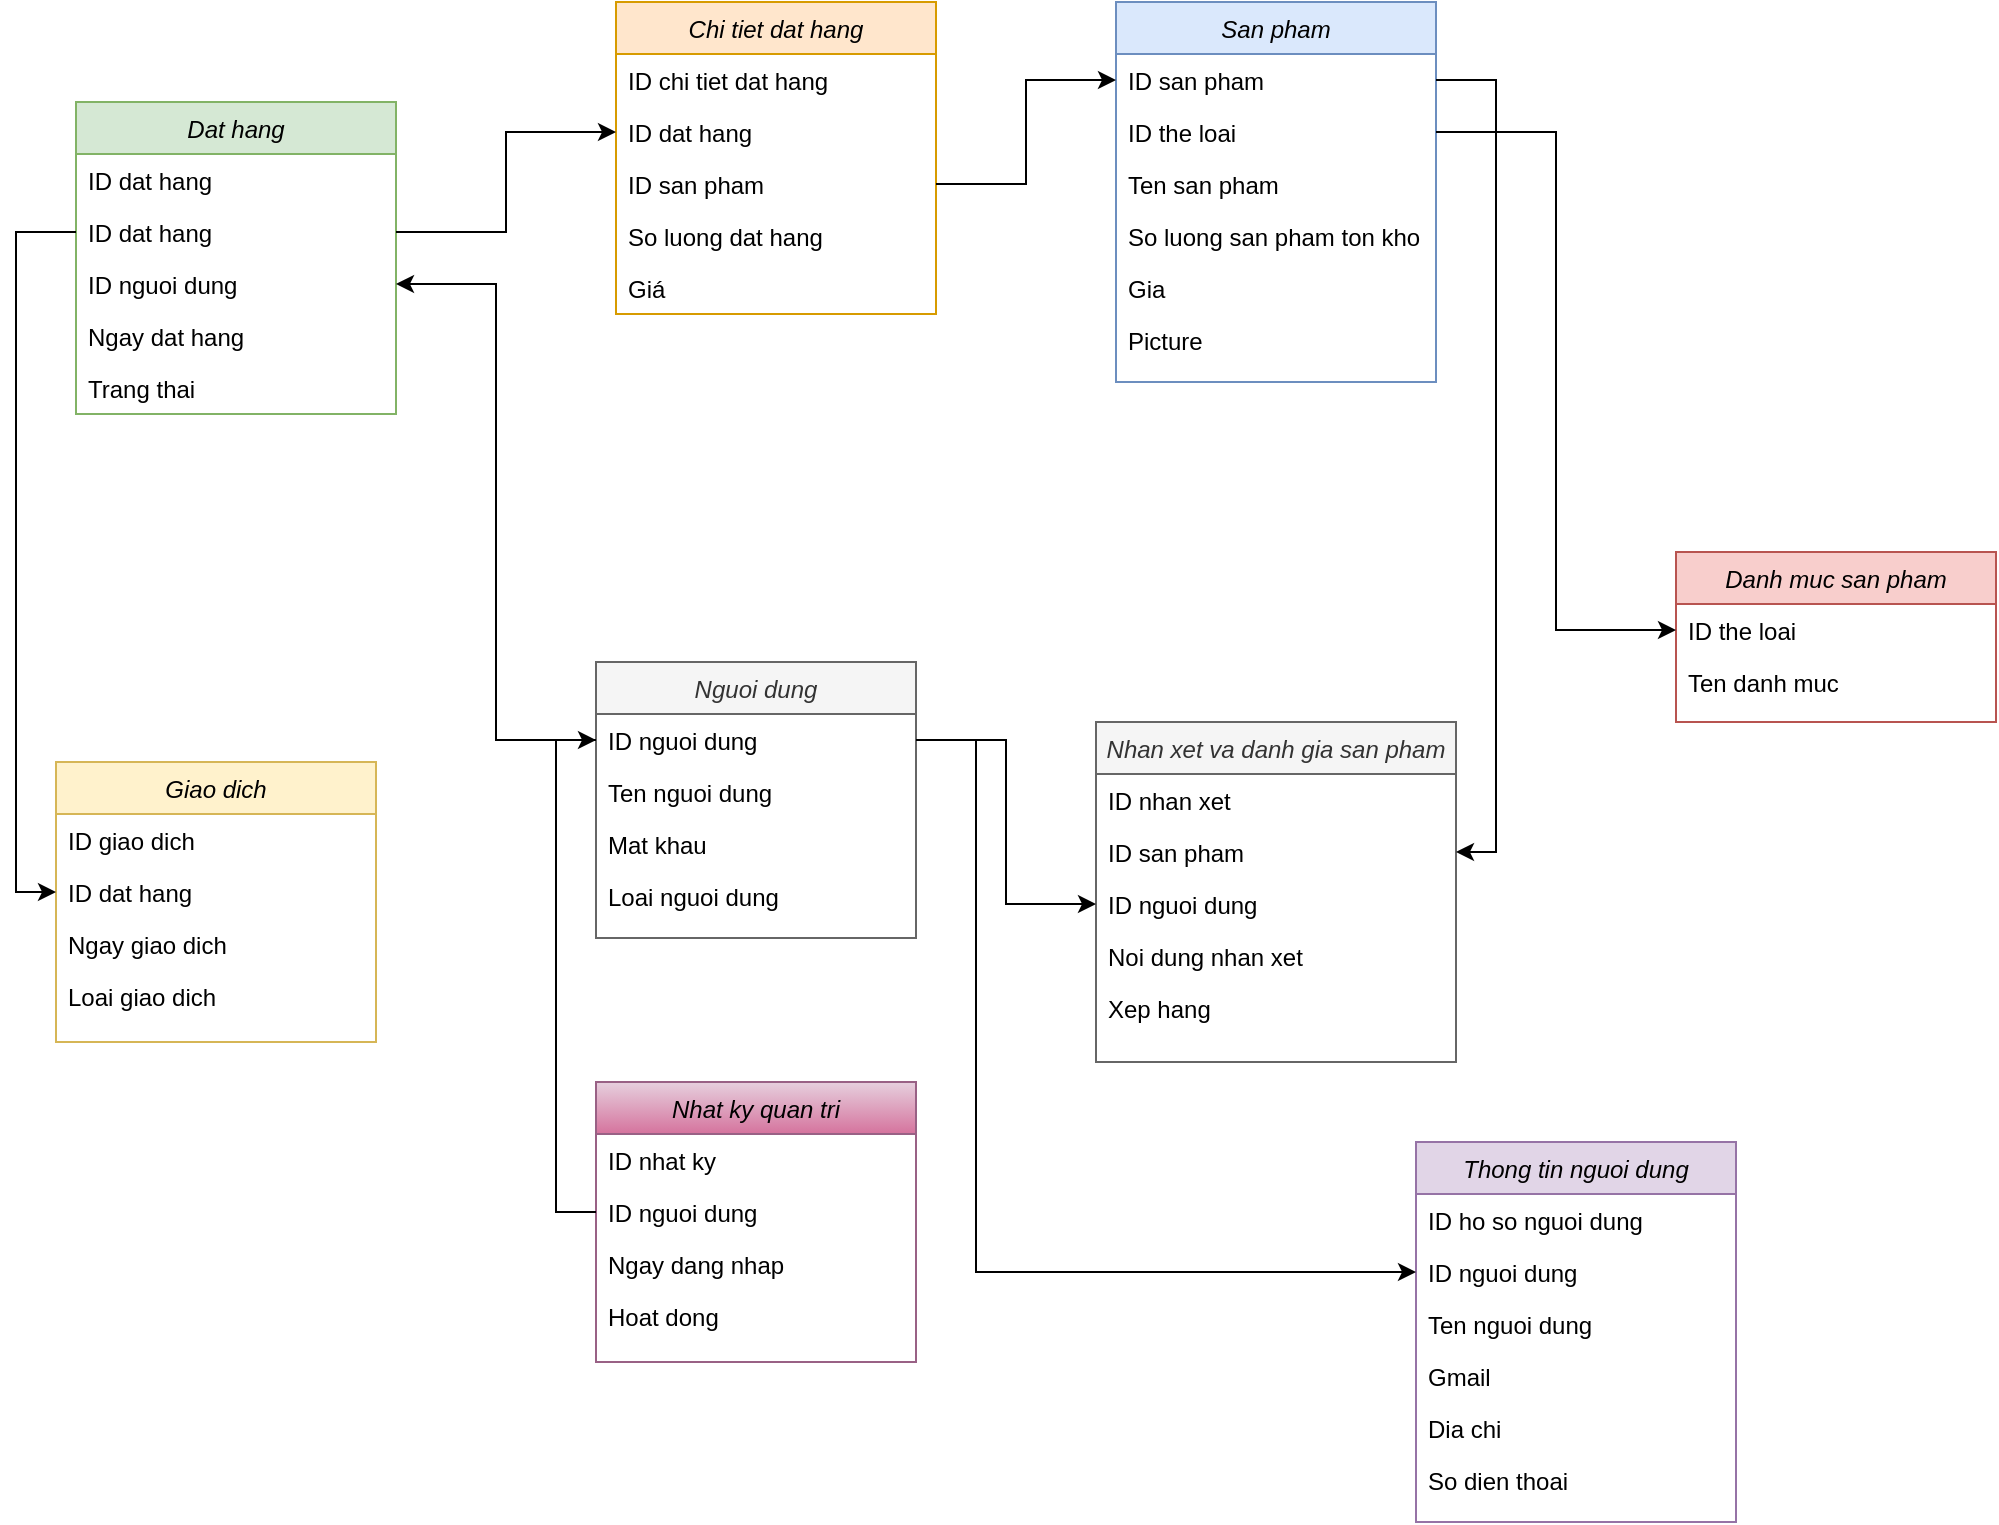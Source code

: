 <mxfile version="21.7.5" type="github">
  <diagram id="C5RBs43oDa-KdzZeNtuy" name="Page-1">
    <mxGraphModel dx="2053" dy="685" grid="1" gridSize="10" guides="1" tooltips="1" connect="1" arrows="1" fold="1" page="1" pageScale="1" pageWidth="827" pageHeight="1169" math="0" shadow="0">
      <root>
        <mxCell id="WIyWlLk6GJQsqaUBKTNV-0" />
        <mxCell id="WIyWlLk6GJQsqaUBKTNV-1" parent="WIyWlLk6GJQsqaUBKTNV-0" />
        <mxCell id="zkfFHV4jXpPFQw0GAbJ--0" value="Nguoi dung" style="swimlane;fontStyle=2;align=center;verticalAlign=top;childLayout=stackLayout;horizontal=1;startSize=26;horizontalStack=0;resizeParent=1;resizeLast=0;collapsible=1;marginBottom=0;rounded=0;shadow=0;strokeWidth=1;fillColor=#f5f5f5;fontColor=#333333;strokeColor=#666666;" parent="WIyWlLk6GJQsqaUBKTNV-1" vertex="1">
          <mxGeometry x="180" y="370" width="160" height="138" as="geometry">
            <mxRectangle x="220" y="120" width="160" height="26" as="alternateBounds" />
          </mxGeometry>
        </mxCell>
        <mxCell id="zkfFHV4jXpPFQw0GAbJ--1" value="ID nguoi dung" style="text;align=left;verticalAlign=top;spacingLeft=4;spacingRight=4;overflow=hidden;rotatable=0;points=[[0,0.5],[1,0.5]];portConstraint=eastwest;" parent="zkfFHV4jXpPFQw0GAbJ--0" vertex="1">
          <mxGeometry y="26" width="160" height="26" as="geometry" />
        </mxCell>
        <mxCell id="zkfFHV4jXpPFQw0GAbJ--2" value="Ten nguoi dung" style="text;align=left;verticalAlign=top;spacingLeft=4;spacingRight=4;overflow=hidden;rotatable=0;points=[[0,0.5],[1,0.5]];portConstraint=eastwest;rounded=0;shadow=0;html=0;" parent="zkfFHV4jXpPFQw0GAbJ--0" vertex="1">
          <mxGeometry y="52" width="160" height="26" as="geometry" />
        </mxCell>
        <mxCell id="zkfFHV4jXpPFQw0GAbJ--3" value="Mat khau" style="text;align=left;verticalAlign=top;spacingLeft=4;spacingRight=4;overflow=hidden;rotatable=0;points=[[0,0.5],[1,0.5]];portConstraint=eastwest;rounded=0;shadow=0;html=0;" parent="zkfFHV4jXpPFQw0GAbJ--0" vertex="1">
          <mxGeometry y="78" width="160" height="26" as="geometry" />
        </mxCell>
        <mxCell id="7lIwRp4gsB3fmdzx2nif-0" value="Loai nguoi dung" style="text;align=left;verticalAlign=top;spacingLeft=4;spacingRight=4;overflow=hidden;rotatable=0;points=[[0,0.5],[1,0.5]];portConstraint=eastwest;rounded=0;shadow=0;html=0;" parent="zkfFHV4jXpPFQw0GAbJ--0" vertex="1">
          <mxGeometry y="104" width="160" height="26" as="geometry" />
        </mxCell>
        <mxCell id="zkfFHV4jXpPFQw0GAbJ--17" value="San pham" style="swimlane;fontStyle=2;align=center;verticalAlign=top;childLayout=stackLayout;horizontal=1;startSize=26;horizontalStack=0;resizeParent=1;resizeLast=0;collapsible=1;marginBottom=0;rounded=0;shadow=0;strokeWidth=1;fillColor=#dae8fc;strokeColor=#6c8ebf;" parent="WIyWlLk6GJQsqaUBKTNV-1" vertex="1">
          <mxGeometry x="440" y="40" width="160" height="190" as="geometry">
            <mxRectangle x="550" y="140" width="160" height="26" as="alternateBounds" />
          </mxGeometry>
        </mxCell>
        <mxCell id="zkfFHV4jXpPFQw0GAbJ--18" value="ID san pham" style="text;align=left;verticalAlign=top;spacingLeft=4;spacingRight=4;overflow=hidden;rotatable=0;points=[[0,0.5],[1,0.5]];portConstraint=eastwest;" parent="zkfFHV4jXpPFQw0GAbJ--17" vertex="1">
          <mxGeometry y="26" width="160" height="26" as="geometry" />
        </mxCell>
        <mxCell id="7lIwRp4gsB3fmdzx2nif-18" value="ID the loai" style="text;align=left;verticalAlign=top;spacingLeft=4;spacingRight=4;overflow=hidden;rotatable=0;points=[[0,0.5],[1,0.5]];portConstraint=eastwest;" parent="zkfFHV4jXpPFQw0GAbJ--17" vertex="1">
          <mxGeometry y="52" width="160" height="26" as="geometry" />
        </mxCell>
        <mxCell id="zkfFHV4jXpPFQw0GAbJ--19" value="Ten san pham" style="text;align=left;verticalAlign=top;spacingLeft=4;spacingRight=4;overflow=hidden;rotatable=0;points=[[0,0.5],[1,0.5]];portConstraint=eastwest;rounded=0;shadow=0;html=0;" parent="zkfFHV4jXpPFQw0GAbJ--17" vertex="1">
          <mxGeometry y="78" width="160" height="26" as="geometry" />
        </mxCell>
        <mxCell id="zkfFHV4jXpPFQw0GAbJ--21" value="So luong san pham ton kho" style="text;align=left;verticalAlign=top;spacingLeft=4;spacingRight=4;overflow=hidden;rotatable=0;points=[[0,0.5],[1,0.5]];portConstraint=eastwest;rounded=0;shadow=0;html=0;" parent="zkfFHV4jXpPFQw0GAbJ--17" vertex="1">
          <mxGeometry y="104" width="160" height="26" as="geometry" />
        </mxCell>
        <mxCell id="zkfFHV4jXpPFQw0GAbJ--20" value="Gia" style="text;align=left;verticalAlign=top;spacingLeft=4;spacingRight=4;overflow=hidden;rotatable=0;points=[[0,0.5],[1,0.5]];portConstraint=eastwest;rounded=0;shadow=0;html=0;" parent="zkfFHV4jXpPFQw0GAbJ--17" vertex="1">
          <mxGeometry y="130" width="160" height="26" as="geometry" />
        </mxCell>
        <mxCell id="nwPcmVOKUo1HatnCtHew-23" value="Picture" style="text;align=left;verticalAlign=top;spacingLeft=4;spacingRight=4;overflow=hidden;rotatable=0;points=[[0,0.5],[1,0.5]];portConstraint=eastwest;rounded=0;shadow=0;html=0;" vertex="1" parent="zkfFHV4jXpPFQw0GAbJ--17">
          <mxGeometry y="156" width="160" height="26" as="geometry" />
        </mxCell>
        <mxCell id="7lIwRp4gsB3fmdzx2nif-1" value="Dat hang" style="swimlane;fontStyle=2;align=center;verticalAlign=top;childLayout=stackLayout;horizontal=1;startSize=26;horizontalStack=0;resizeParent=1;resizeLast=0;collapsible=1;marginBottom=0;rounded=0;shadow=0;strokeWidth=1;fillColor=#d5e8d4;strokeColor=#82b366;" parent="WIyWlLk6GJQsqaUBKTNV-1" vertex="1">
          <mxGeometry x="-80" y="90" width="160" height="156" as="geometry">
            <mxRectangle x="550" y="140" width="160" height="26" as="alternateBounds" />
          </mxGeometry>
        </mxCell>
        <mxCell id="nwPcmVOKUo1HatnCtHew-10" value="ID dat hang" style="text;align=left;verticalAlign=top;spacingLeft=4;spacingRight=4;overflow=hidden;rotatable=0;points=[[0,0.5],[1,0.5]];portConstraint=eastwest;" vertex="1" parent="7lIwRp4gsB3fmdzx2nif-1">
          <mxGeometry y="26" width="160" height="26" as="geometry" />
        </mxCell>
        <mxCell id="7lIwRp4gsB3fmdzx2nif-2" value="ID dat hang" style="text;align=left;verticalAlign=top;spacingLeft=4;spacingRight=4;overflow=hidden;rotatable=0;points=[[0,0.5],[1,0.5]];portConstraint=eastwest;" parent="7lIwRp4gsB3fmdzx2nif-1" vertex="1">
          <mxGeometry y="52" width="160" height="26" as="geometry" />
        </mxCell>
        <mxCell id="7lIwRp4gsB3fmdzx2nif-3" value="ID nguoi dung" style="text;align=left;verticalAlign=top;spacingLeft=4;spacingRight=4;overflow=hidden;rotatable=0;points=[[0,0.5],[1,0.5]];portConstraint=eastwest;rounded=0;shadow=0;html=0;" parent="7lIwRp4gsB3fmdzx2nif-1" vertex="1">
          <mxGeometry y="78" width="160" height="26" as="geometry" />
        </mxCell>
        <mxCell id="7lIwRp4gsB3fmdzx2nif-4" value="Ngay dat hang" style="text;align=left;verticalAlign=top;spacingLeft=4;spacingRight=4;overflow=hidden;rotatable=0;points=[[0,0.5],[1,0.5]];portConstraint=eastwest;rounded=0;shadow=0;html=0;" parent="7lIwRp4gsB3fmdzx2nif-1" vertex="1">
          <mxGeometry y="104" width="160" height="26" as="geometry" />
        </mxCell>
        <mxCell id="7lIwRp4gsB3fmdzx2nif-5" value="Trang thai" style="text;align=left;verticalAlign=top;spacingLeft=4;spacingRight=4;overflow=hidden;rotatable=0;points=[[0,0.5],[1,0.5]];portConstraint=eastwest;rounded=0;shadow=0;html=0;" parent="7lIwRp4gsB3fmdzx2nif-1" vertex="1">
          <mxGeometry y="130" width="160" height="26" as="geometry" />
        </mxCell>
        <mxCell id="7lIwRp4gsB3fmdzx2nif-7" value="Chi tiet dat hang" style="swimlane;fontStyle=2;align=center;verticalAlign=top;childLayout=stackLayout;horizontal=1;startSize=26;horizontalStack=0;resizeParent=1;resizeLast=0;collapsible=1;marginBottom=0;rounded=0;shadow=0;strokeWidth=1;fillColor=#ffe6cc;strokeColor=#d79b00;" parent="WIyWlLk6GJQsqaUBKTNV-1" vertex="1">
          <mxGeometry x="190" y="40" width="160" height="156" as="geometry">
            <mxRectangle x="550" y="140" width="160" height="26" as="alternateBounds" />
          </mxGeometry>
        </mxCell>
        <mxCell id="7lIwRp4gsB3fmdzx2nif-8" value="ID chi tiet dat hang" style="text;align=left;verticalAlign=top;spacingLeft=4;spacingRight=4;overflow=hidden;rotatable=0;points=[[0,0.5],[1,0.5]];portConstraint=eastwest;" parent="7lIwRp4gsB3fmdzx2nif-7" vertex="1">
          <mxGeometry y="26" width="160" height="26" as="geometry" />
        </mxCell>
        <mxCell id="7lIwRp4gsB3fmdzx2nif-9" value="ID dat hang" style="text;align=left;verticalAlign=top;spacingLeft=4;spacingRight=4;overflow=hidden;rotatable=0;points=[[0,0.5],[1,0.5]];portConstraint=eastwest;rounded=0;shadow=0;html=0;" parent="7lIwRp4gsB3fmdzx2nif-7" vertex="1">
          <mxGeometry y="52" width="160" height="26" as="geometry" />
        </mxCell>
        <mxCell id="7lIwRp4gsB3fmdzx2nif-10" value="ID san pham" style="text;align=left;verticalAlign=top;spacingLeft=4;spacingRight=4;overflow=hidden;rotatable=0;points=[[0,0.5],[1,0.5]];portConstraint=eastwest;rounded=0;shadow=0;html=0;" parent="7lIwRp4gsB3fmdzx2nif-7" vertex="1">
          <mxGeometry y="78" width="160" height="26" as="geometry" />
        </mxCell>
        <mxCell id="7lIwRp4gsB3fmdzx2nif-11" value="So luong dat hang" style="text;align=left;verticalAlign=top;spacingLeft=4;spacingRight=4;overflow=hidden;rotatable=0;points=[[0,0.5],[1,0.5]];portConstraint=eastwest;rounded=0;shadow=0;html=0;" parent="7lIwRp4gsB3fmdzx2nif-7" vertex="1">
          <mxGeometry y="104" width="160" height="26" as="geometry" />
        </mxCell>
        <mxCell id="nwPcmVOKUo1HatnCtHew-25" value="Giá" style="text;align=left;verticalAlign=top;spacingLeft=4;spacingRight=4;overflow=hidden;rotatable=0;points=[[0,0.5],[1,0.5]];portConstraint=eastwest;rounded=0;shadow=0;html=0;" vertex="1" parent="7lIwRp4gsB3fmdzx2nif-7">
          <mxGeometry y="130" width="160" height="26" as="geometry" />
        </mxCell>
        <mxCell id="7lIwRp4gsB3fmdzx2nif-12" value="Giao dich" style="swimlane;fontStyle=2;align=center;verticalAlign=top;childLayout=stackLayout;horizontal=1;startSize=26;horizontalStack=0;resizeParent=1;resizeLast=0;collapsible=1;marginBottom=0;rounded=0;shadow=0;strokeWidth=1;fillColor=#fff2cc;strokeColor=#d6b656;" parent="WIyWlLk6GJQsqaUBKTNV-1" vertex="1">
          <mxGeometry x="-90" y="420" width="160" height="140" as="geometry">
            <mxRectangle x="550" y="140" width="160" height="26" as="alternateBounds" />
          </mxGeometry>
        </mxCell>
        <mxCell id="7lIwRp4gsB3fmdzx2nif-13" value="ID giao dich" style="text;align=left;verticalAlign=top;spacingLeft=4;spacingRight=4;overflow=hidden;rotatable=0;points=[[0,0.5],[1,0.5]];portConstraint=eastwest;" parent="7lIwRp4gsB3fmdzx2nif-12" vertex="1">
          <mxGeometry y="26" width="160" height="26" as="geometry" />
        </mxCell>
        <mxCell id="7lIwRp4gsB3fmdzx2nif-14" value="ID dat hang" style="text;align=left;verticalAlign=top;spacingLeft=4;spacingRight=4;overflow=hidden;rotatable=0;points=[[0,0.5],[1,0.5]];portConstraint=eastwest;rounded=0;shadow=0;html=0;" parent="7lIwRp4gsB3fmdzx2nif-12" vertex="1">
          <mxGeometry y="52" width="160" height="26" as="geometry" />
        </mxCell>
        <mxCell id="7lIwRp4gsB3fmdzx2nif-15" value="Ngay giao dich" style="text;align=left;verticalAlign=top;spacingLeft=4;spacingRight=4;overflow=hidden;rotatable=0;points=[[0,0.5],[1,0.5]];portConstraint=eastwest;rounded=0;shadow=0;html=0;" parent="7lIwRp4gsB3fmdzx2nif-12" vertex="1">
          <mxGeometry y="78" width="160" height="26" as="geometry" />
        </mxCell>
        <mxCell id="7lIwRp4gsB3fmdzx2nif-16" value="Loai giao dich" style="text;align=left;verticalAlign=top;spacingLeft=4;spacingRight=4;overflow=hidden;rotatable=0;points=[[0,0.5],[1,0.5]];portConstraint=eastwest;rounded=0;shadow=0;html=0;" parent="7lIwRp4gsB3fmdzx2nif-12" vertex="1">
          <mxGeometry y="104" width="160" height="26" as="geometry" />
        </mxCell>
        <mxCell id="7lIwRp4gsB3fmdzx2nif-17" value="Danh muc san pham" style="swimlane;fontStyle=2;align=center;verticalAlign=top;childLayout=stackLayout;horizontal=1;startSize=26;horizontalStack=0;resizeParent=1;resizeLast=0;collapsible=1;marginBottom=0;rounded=0;shadow=0;strokeWidth=1;fillColor=#f8cecc;strokeColor=#b85450;" parent="WIyWlLk6GJQsqaUBKTNV-1" vertex="1">
          <mxGeometry x="720" y="315" width="160" height="85" as="geometry">
            <mxRectangle x="550" y="140" width="160" height="26" as="alternateBounds" />
          </mxGeometry>
        </mxCell>
        <mxCell id="nXYF2TRXCl4ktzEHh_RQ-1" value="ID the loai" style="text;align=left;verticalAlign=top;spacingLeft=4;spacingRight=4;overflow=hidden;rotatable=0;points=[[0,0.5],[1,0.5]];portConstraint=eastwest;" parent="7lIwRp4gsB3fmdzx2nif-17" vertex="1">
          <mxGeometry y="26" width="160" height="26" as="geometry" />
        </mxCell>
        <mxCell id="7lIwRp4gsB3fmdzx2nif-19" value="Ten danh muc" style="text;align=left;verticalAlign=top;spacingLeft=4;spacingRight=4;overflow=hidden;rotatable=0;points=[[0,0.5],[1,0.5]];portConstraint=eastwest;rounded=0;shadow=0;html=0;" parent="7lIwRp4gsB3fmdzx2nif-17" vertex="1">
          <mxGeometry y="52" width="160" height="26" as="geometry" />
        </mxCell>
        <mxCell id="7lIwRp4gsB3fmdzx2nif-23" value="Thong tin nguoi dung" style="swimlane;fontStyle=2;align=center;verticalAlign=top;childLayout=stackLayout;horizontal=1;startSize=26;horizontalStack=0;resizeParent=1;resizeLast=0;collapsible=1;marginBottom=0;rounded=0;shadow=0;strokeWidth=1;fillColor=#e1d5e7;strokeColor=#9673a6;" parent="WIyWlLk6GJQsqaUBKTNV-1" vertex="1">
          <mxGeometry x="590" y="610" width="160" height="190" as="geometry">
            <mxRectangle x="550" y="140" width="160" height="26" as="alternateBounds" />
          </mxGeometry>
        </mxCell>
        <mxCell id="7lIwRp4gsB3fmdzx2nif-24" value="ID ho so nguoi dung" style="text;align=left;verticalAlign=top;spacingLeft=4;spacingRight=4;overflow=hidden;rotatable=0;points=[[0,0.5],[1,0.5]];portConstraint=eastwest;" parent="7lIwRp4gsB3fmdzx2nif-23" vertex="1">
          <mxGeometry y="26" width="160" height="26" as="geometry" />
        </mxCell>
        <mxCell id="7lIwRp4gsB3fmdzx2nif-25" value="ID nguoi dung" style="text;align=left;verticalAlign=top;spacingLeft=4;spacingRight=4;overflow=hidden;rotatable=0;points=[[0,0.5],[1,0.5]];portConstraint=eastwest;rounded=0;shadow=0;html=0;" parent="7lIwRp4gsB3fmdzx2nif-23" vertex="1">
          <mxGeometry y="52" width="160" height="26" as="geometry" />
        </mxCell>
        <mxCell id="7lIwRp4gsB3fmdzx2nif-26" value="Ten nguoi dung" style="text;align=left;verticalAlign=top;spacingLeft=4;spacingRight=4;overflow=hidden;rotatable=0;points=[[0,0.5],[1,0.5]];portConstraint=eastwest;rounded=0;shadow=0;html=0;" parent="7lIwRp4gsB3fmdzx2nif-23" vertex="1">
          <mxGeometry y="78" width="160" height="26" as="geometry" />
        </mxCell>
        <mxCell id="7lIwRp4gsB3fmdzx2nif-27" value="Gmail" style="text;align=left;verticalAlign=top;spacingLeft=4;spacingRight=4;overflow=hidden;rotatable=0;points=[[0,0.5],[1,0.5]];portConstraint=eastwest;rounded=0;shadow=0;html=0;" parent="7lIwRp4gsB3fmdzx2nif-23" vertex="1">
          <mxGeometry y="104" width="160" height="26" as="geometry" />
        </mxCell>
        <mxCell id="7lIwRp4gsB3fmdzx2nif-28" value="Dia chi" style="text;align=left;verticalAlign=top;spacingLeft=4;spacingRight=4;overflow=hidden;rotatable=0;points=[[0,0.5],[1,0.5]];portConstraint=eastwest;rounded=0;shadow=0;html=0;" parent="7lIwRp4gsB3fmdzx2nif-23" vertex="1">
          <mxGeometry y="130" width="160" height="26" as="geometry" />
        </mxCell>
        <mxCell id="7lIwRp4gsB3fmdzx2nif-29" value="So dien thoai" style="text;align=left;verticalAlign=top;spacingLeft=4;spacingRight=4;overflow=hidden;rotatable=0;points=[[0,0.5],[1,0.5]];portConstraint=eastwest;rounded=0;shadow=0;html=0;" parent="7lIwRp4gsB3fmdzx2nif-23" vertex="1">
          <mxGeometry y="156" width="160" height="26" as="geometry" />
        </mxCell>
        <mxCell id="7lIwRp4gsB3fmdzx2nif-30" value="Nhat ky quan tri" style="swimlane;fontStyle=2;align=center;verticalAlign=top;childLayout=stackLayout;horizontal=1;startSize=26;horizontalStack=0;resizeParent=1;resizeLast=0;collapsible=1;marginBottom=0;rounded=0;shadow=0;strokeWidth=1;fillColor=#e6d0de;strokeColor=#996185;gradientColor=#d5739d;" parent="WIyWlLk6GJQsqaUBKTNV-1" vertex="1">
          <mxGeometry x="180" y="580" width="160" height="140" as="geometry">
            <mxRectangle x="550" y="140" width="160" height="26" as="alternateBounds" />
          </mxGeometry>
        </mxCell>
        <mxCell id="7lIwRp4gsB3fmdzx2nif-31" value="ID nhat ky" style="text;align=left;verticalAlign=top;spacingLeft=4;spacingRight=4;overflow=hidden;rotatable=0;points=[[0,0.5],[1,0.5]];portConstraint=eastwest;" parent="7lIwRp4gsB3fmdzx2nif-30" vertex="1">
          <mxGeometry y="26" width="160" height="26" as="geometry" />
        </mxCell>
        <mxCell id="7lIwRp4gsB3fmdzx2nif-32" value="ID nguoi dung" style="text;align=left;verticalAlign=top;spacingLeft=4;spacingRight=4;overflow=hidden;rotatable=0;points=[[0,0.5],[1,0.5]];portConstraint=eastwest;rounded=0;shadow=0;html=0;" parent="7lIwRp4gsB3fmdzx2nif-30" vertex="1">
          <mxGeometry y="52" width="160" height="26" as="geometry" />
        </mxCell>
        <mxCell id="7lIwRp4gsB3fmdzx2nif-33" value="Ngay dang nhap" style="text;align=left;verticalAlign=top;spacingLeft=4;spacingRight=4;overflow=hidden;rotatable=0;points=[[0,0.5],[1,0.5]];portConstraint=eastwest;rounded=0;shadow=0;html=0;" parent="7lIwRp4gsB3fmdzx2nif-30" vertex="1">
          <mxGeometry y="78" width="160" height="26" as="geometry" />
        </mxCell>
        <mxCell id="7lIwRp4gsB3fmdzx2nif-34" value="Hoat dong" style="text;align=left;verticalAlign=top;spacingLeft=4;spacingRight=4;overflow=hidden;rotatable=0;points=[[0,0.5],[1,0.5]];portConstraint=eastwest;rounded=0;shadow=0;html=0;" parent="7lIwRp4gsB3fmdzx2nif-30" vertex="1">
          <mxGeometry y="104" width="160" height="26" as="geometry" />
        </mxCell>
        <mxCell id="nwPcmVOKUo1HatnCtHew-4" style="edgeStyle=orthogonalEdgeStyle;rounded=0;orthogonalLoop=1;jettySize=auto;html=1;entryX=0;entryY=0.5;entryDx=0;entryDy=0;" edge="1" parent="WIyWlLk6GJQsqaUBKTNV-1" source="zkfFHV4jXpPFQw0GAbJ--1" target="7lIwRp4gsB3fmdzx2nif-25">
          <mxGeometry relative="1" as="geometry">
            <mxPoint x="430" y="130" as="targetPoint" />
            <Array as="points">
              <mxPoint x="370" y="409" />
              <mxPoint x="370" y="675" />
            </Array>
          </mxGeometry>
        </mxCell>
        <mxCell id="nwPcmVOKUo1HatnCtHew-5" style="edgeStyle=orthogonalEdgeStyle;rounded=0;orthogonalLoop=1;jettySize=auto;html=1;" edge="1" parent="WIyWlLk6GJQsqaUBKTNV-1" source="7lIwRp4gsB3fmdzx2nif-18" target="nXYF2TRXCl4ktzEHh_RQ-1">
          <mxGeometry relative="1" as="geometry">
            <mxPoint x="440" y="310" as="targetPoint" />
          </mxGeometry>
        </mxCell>
        <mxCell id="nwPcmVOKUo1HatnCtHew-6" style="edgeStyle=orthogonalEdgeStyle;rounded=0;orthogonalLoop=1;jettySize=auto;html=1;entryX=1;entryY=0.5;entryDx=0;entryDy=0;" edge="1" parent="WIyWlLk6GJQsqaUBKTNV-1" source="zkfFHV4jXpPFQw0GAbJ--1" target="7lIwRp4gsB3fmdzx2nif-3">
          <mxGeometry relative="1" as="geometry">
            <mxPoint x="130" y="230" as="targetPoint" />
          </mxGeometry>
        </mxCell>
        <mxCell id="nwPcmVOKUo1HatnCtHew-8" style="edgeStyle=orthogonalEdgeStyle;rounded=0;orthogonalLoop=1;jettySize=auto;html=1;" edge="1" parent="WIyWlLk6GJQsqaUBKTNV-1" source="7lIwRp4gsB3fmdzx2nif-2" target="7lIwRp4gsB3fmdzx2nif-9">
          <mxGeometry relative="1" as="geometry" />
        </mxCell>
        <mxCell id="nwPcmVOKUo1HatnCtHew-9" style="edgeStyle=orthogonalEdgeStyle;rounded=0;orthogonalLoop=1;jettySize=auto;html=1;entryX=0;entryY=0.5;entryDx=0;entryDy=0;" edge="1" parent="WIyWlLk6GJQsqaUBKTNV-1" source="7lIwRp4gsB3fmdzx2nif-10" target="zkfFHV4jXpPFQw0GAbJ--18">
          <mxGeometry relative="1" as="geometry" />
        </mxCell>
        <mxCell id="nwPcmVOKUo1HatnCtHew-12" style="edgeStyle=orthogonalEdgeStyle;rounded=0;orthogonalLoop=1;jettySize=auto;html=1;entryX=0;entryY=0.5;entryDx=0;entryDy=0;" edge="1" parent="WIyWlLk6GJQsqaUBKTNV-1" source="7lIwRp4gsB3fmdzx2nif-2" target="7lIwRp4gsB3fmdzx2nif-14">
          <mxGeometry relative="1" as="geometry" />
        </mxCell>
        <mxCell id="nwPcmVOKUo1HatnCtHew-13" style="edgeStyle=orthogonalEdgeStyle;rounded=0;orthogonalLoop=1;jettySize=auto;html=1;entryX=0;entryY=0.5;entryDx=0;entryDy=0;" edge="1" parent="WIyWlLk6GJQsqaUBKTNV-1" source="7lIwRp4gsB3fmdzx2nif-32" target="zkfFHV4jXpPFQw0GAbJ--1">
          <mxGeometry relative="1" as="geometry">
            <mxPoint x="120" y="645" as="targetPoint" />
          </mxGeometry>
        </mxCell>
        <mxCell id="nwPcmVOKUo1HatnCtHew-14" value="Nhan xet va danh gia san pham" style="swimlane;fontStyle=2;align=center;verticalAlign=top;childLayout=stackLayout;horizontal=1;startSize=26;horizontalStack=0;resizeParent=1;resizeLast=0;collapsible=1;marginBottom=0;rounded=0;shadow=0;strokeWidth=1;fillColor=#f5f5f5;fontColor=#333333;strokeColor=#666666;" vertex="1" parent="WIyWlLk6GJQsqaUBKTNV-1">
          <mxGeometry x="430" y="400" width="180" height="170" as="geometry">
            <mxRectangle x="220" y="120" width="160" height="26" as="alternateBounds" />
          </mxGeometry>
        </mxCell>
        <mxCell id="nwPcmVOKUo1HatnCtHew-15" value="ID nhan xet" style="text;align=left;verticalAlign=top;spacingLeft=4;spacingRight=4;overflow=hidden;rotatable=0;points=[[0,0.5],[1,0.5]];portConstraint=eastwest;" vertex="1" parent="nwPcmVOKUo1HatnCtHew-14">
          <mxGeometry y="26" width="180" height="26" as="geometry" />
        </mxCell>
        <mxCell id="nwPcmVOKUo1HatnCtHew-16" value="ID san pham" style="text;align=left;verticalAlign=top;spacingLeft=4;spacingRight=4;overflow=hidden;rotatable=0;points=[[0,0.5],[1,0.5]];portConstraint=eastwest;rounded=0;shadow=0;html=0;" vertex="1" parent="nwPcmVOKUo1HatnCtHew-14">
          <mxGeometry y="52" width="180" height="26" as="geometry" />
        </mxCell>
        <mxCell id="nwPcmVOKUo1HatnCtHew-17" value="ID nguoi dung" style="text;align=left;verticalAlign=top;spacingLeft=4;spacingRight=4;overflow=hidden;rotatable=0;points=[[0,0.5],[1,0.5]];portConstraint=eastwest;rounded=0;shadow=0;html=0;" vertex="1" parent="nwPcmVOKUo1HatnCtHew-14">
          <mxGeometry y="78" width="180" height="26" as="geometry" />
        </mxCell>
        <mxCell id="nwPcmVOKUo1HatnCtHew-18" value="Noi dung nhan xet" style="text;align=left;verticalAlign=top;spacingLeft=4;spacingRight=4;overflow=hidden;rotatable=0;points=[[0,0.5],[1,0.5]];portConstraint=eastwest;rounded=0;shadow=0;html=0;" vertex="1" parent="nwPcmVOKUo1HatnCtHew-14">
          <mxGeometry y="104" width="180" height="26" as="geometry" />
        </mxCell>
        <mxCell id="nwPcmVOKUo1HatnCtHew-19" value="Xep hang" style="text;align=left;verticalAlign=top;spacingLeft=4;spacingRight=4;overflow=hidden;rotatable=0;points=[[0,0.5],[1,0.5]];portConstraint=eastwest;rounded=0;shadow=0;html=0;" vertex="1" parent="nwPcmVOKUo1HatnCtHew-14">
          <mxGeometry y="130" width="180" height="26" as="geometry" />
        </mxCell>
        <mxCell id="nwPcmVOKUo1HatnCtHew-21" style="edgeStyle=orthogonalEdgeStyle;rounded=0;orthogonalLoop=1;jettySize=auto;html=1;entryX=1;entryY=0.5;entryDx=0;entryDy=0;" edge="1" parent="WIyWlLk6GJQsqaUBKTNV-1" source="zkfFHV4jXpPFQw0GAbJ--18" target="nwPcmVOKUo1HatnCtHew-16">
          <mxGeometry relative="1" as="geometry">
            <Array as="points">
              <mxPoint x="630" y="79" />
              <mxPoint x="630" y="465" />
            </Array>
          </mxGeometry>
        </mxCell>
        <mxCell id="nwPcmVOKUo1HatnCtHew-22" style="edgeStyle=orthogonalEdgeStyle;rounded=0;orthogonalLoop=1;jettySize=auto;html=1;" edge="1" parent="WIyWlLk6GJQsqaUBKTNV-1" source="zkfFHV4jXpPFQw0GAbJ--1" target="nwPcmVOKUo1HatnCtHew-17">
          <mxGeometry relative="1" as="geometry" />
        </mxCell>
      </root>
    </mxGraphModel>
  </diagram>
</mxfile>
